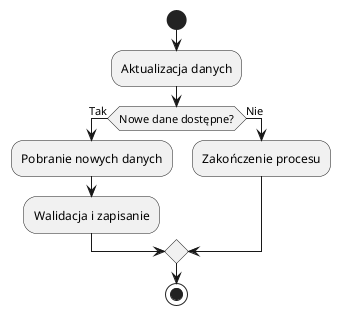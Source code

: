 @startuml
start

:Aktualizacja danych;
if (Nowe dane dostępne?) then (Tak)
  :Pobranie nowych danych;
  :Walidacja i zapisanie;
else (Nie)
  :Zakończenie procesu;
endif

stop
@enduml